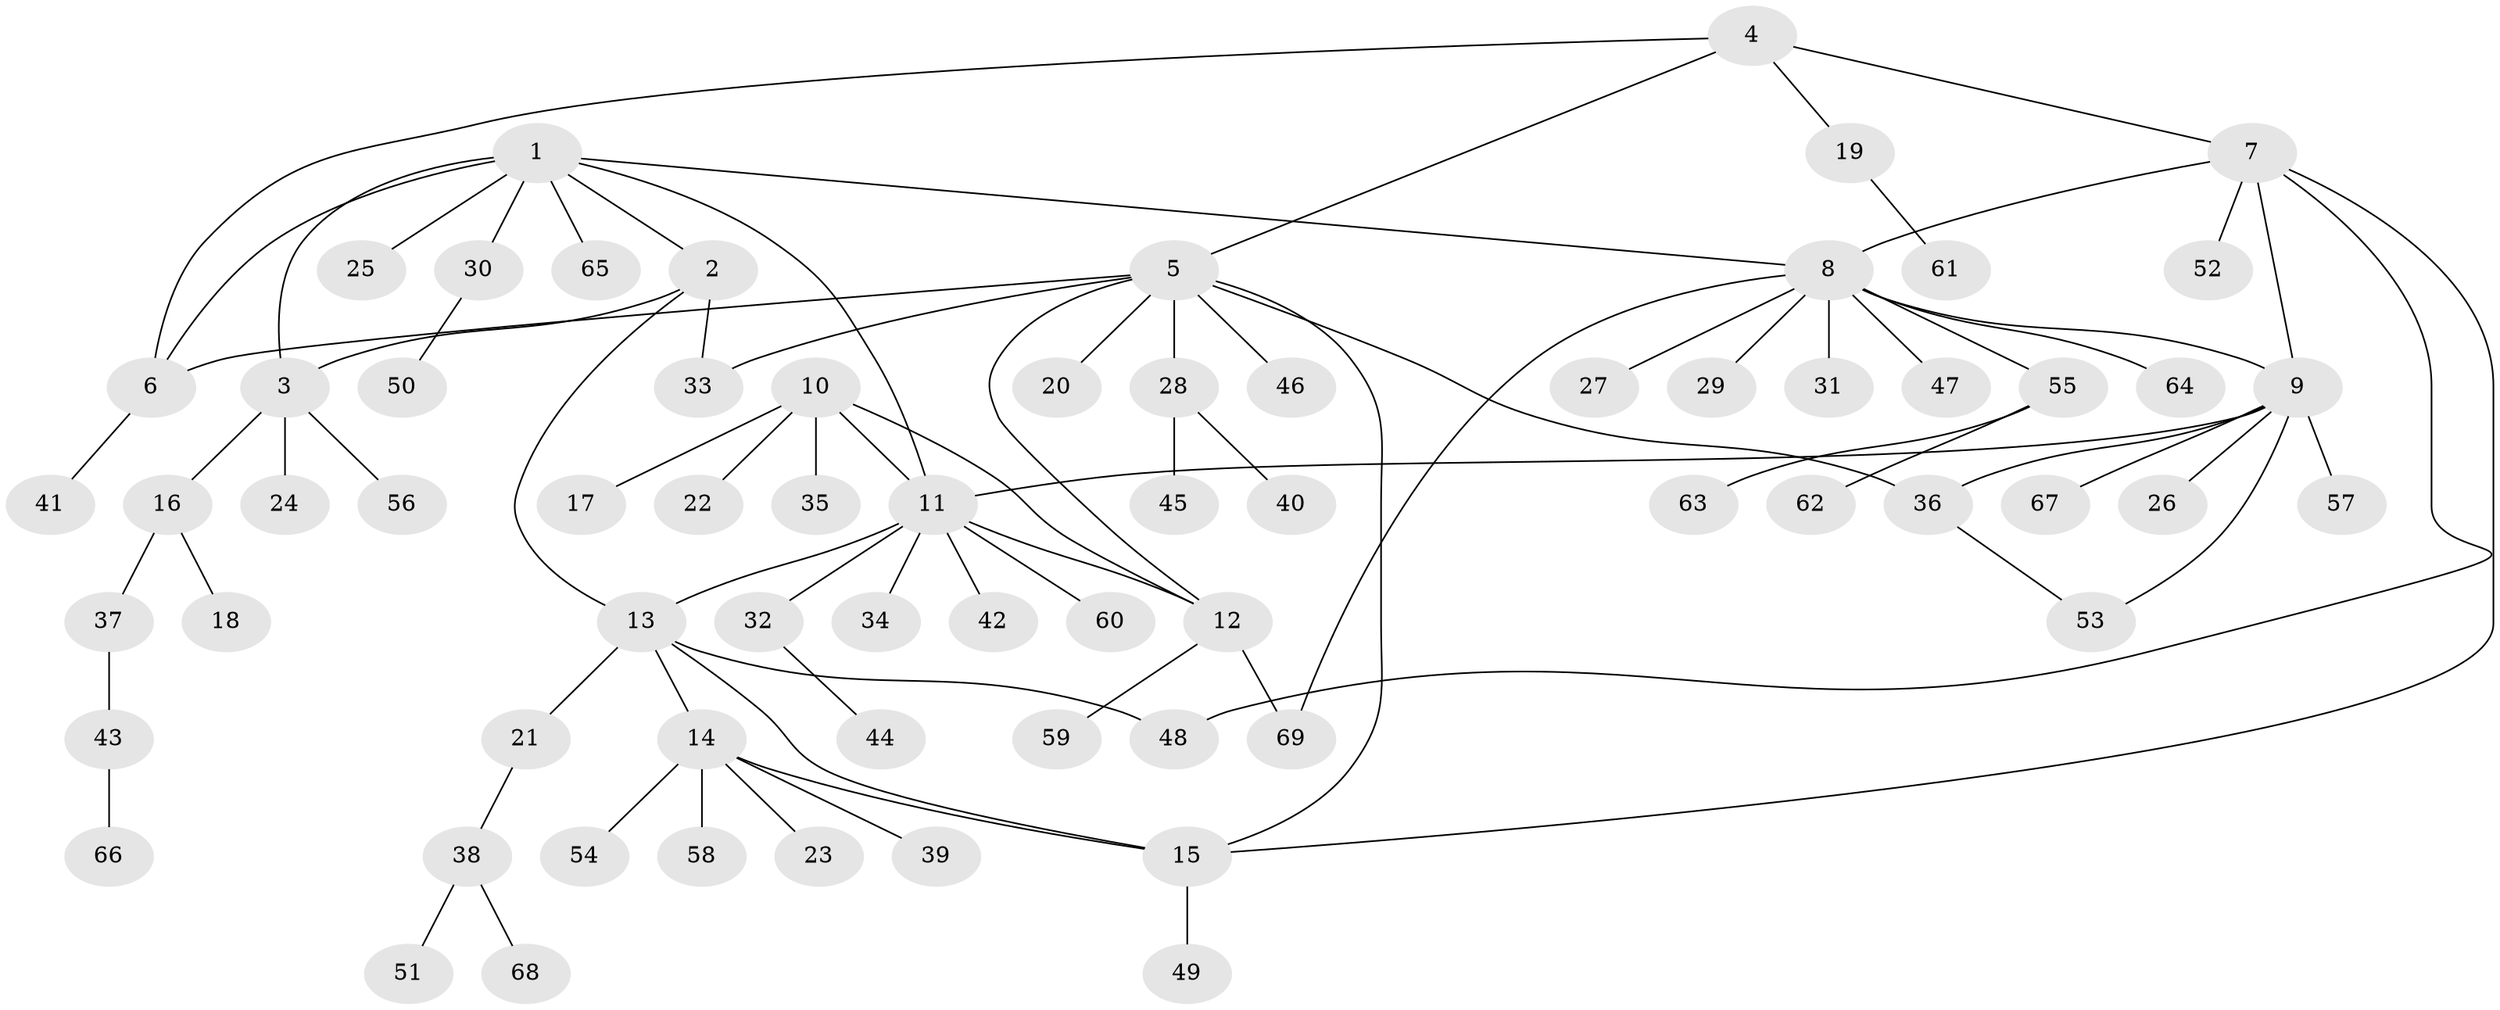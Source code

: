 // Generated by graph-tools (version 1.1) at 2025/37/03/09/25 02:37:31]
// undirected, 69 vertices, 84 edges
graph export_dot {
graph [start="1"]
  node [color=gray90,style=filled];
  1;
  2;
  3;
  4;
  5;
  6;
  7;
  8;
  9;
  10;
  11;
  12;
  13;
  14;
  15;
  16;
  17;
  18;
  19;
  20;
  21;
  22;
  23;
  24;
  25;
  26;
  27;
  28;
  29;
  30;
  31;
  32;
  33;
  34;
  35;
  36;
  37;
  38;
  39;
  40;
  41;
  42;
  43;
  44;
  45;
  46;
  47;
  48;
  49;
  50;
  51;
  52;
  53;
  54;
  55;
  56;
  57;
  58;
  59;
  60;
  61;
  62;
  63;
  64;
  65;
  66;
  67;
  68;
  69;
  1 -- 2;
  1 -- 3;
  1 -- 6;
  1 -- 8;
  1 -- 11;
  1 -- 25;
  1 -- 30;
  1 -- 65;
  2 -- 3;
  2 -- 13;
  2 -- 33;
  3 -- 16;
  3 -- 24;
  3 -- 56;
  4 -- 5;
  4 -- 6;
  4 -- 7;
  4 -- 19;
  5 -- 6;
  5 -- 12;
  5 -- 15;
  5 -- 20;
  5 -- 28;
  5 -- 33;
  5 -- 36;
  5 -- 46;
  6 -- 41;
  7 -- 8;
  7 -- 9;
  7 -- 15;
  7 -- 48;
  7 -- 52;
  8 -- 9;
  8 -- 27;
  8 -- 29;
  8 -- 31;
  8 -- 47;
  8 -- 55;
  8 -- 64;
  8 -- 69;
  9 -- 11;
  9 -- 26;
  9 -- 36;
  9 -- 53;
  9 -- 57;
  9 -- 67;
  10 -- 11;
  10 -- 12;
  10 -- 17;
  10 -- 22;
  10 -- 35;
  11 -- 12;
  11 -- 13;
  11 -- 32;
  11 -- 34;
  11 -- 42;
  11 -- 60;
  12 -- 59;
  12 -- 69;
  13 -- 14;
  13 -- 15;
  13 -- 21;
  13 -- 48;
  14 -- 15;
  14 -- 23;
  14 -- 39;
  14 -- 54;
  14 -- 58;
  15 -- 49;
  16 -- 18;
  16 -- 37;
  19 -- 61;
  21 -- 38;
  28 -- 40;
  28 -- 45;
  30 -- 50;
  32 -- 44;
  36 -- 53;
  37 -- 43;
  38 -- 51;
  38 -- 68;
  43 -- 66;
  55 -- 62;
  55 -- 63;
}
